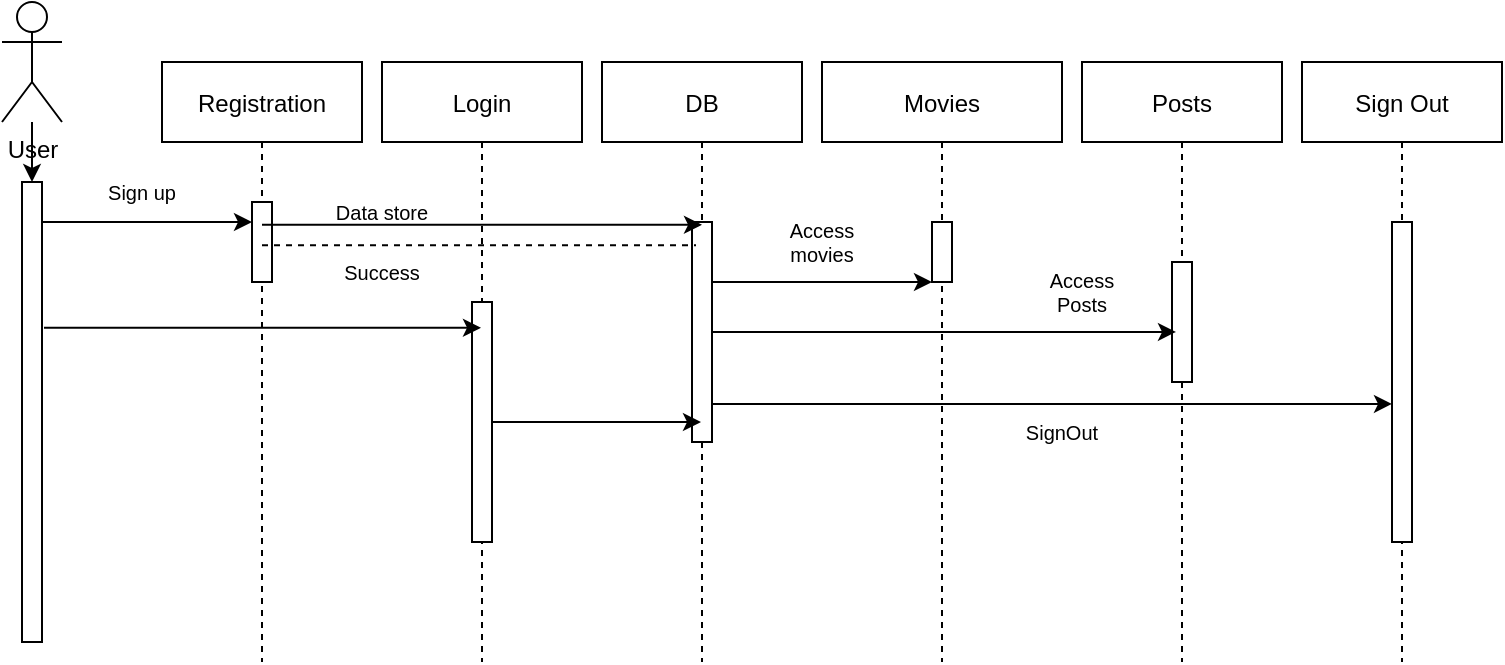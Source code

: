 <mxfile version="15.6.0" type="github">
  <diagram id="kgpKYQtTHZ0yAKxKKP6v" name="Page-1">
    <mxGraphModel dx="796" dy="462" grid="1" gridSize="10" guides="1" tooltips="1" connect="1" arrows="1" fold="1" page="1" pageScale="1" pageWidth="850" pageHeight="1100" math="0" shadow="0">
      <root>
        <mxCell id="0" />
        <mxCell id="1" parent="0" />
        <mxCell id="3nuBFxr9cyL0pnOWT2aG-1" value="Registration" style="shape=umlLifeline;perimeter=lifelinePerimeter;container=1;collapsible=0;recursiveResize=0;rounded=0;shadow=0;strokeWidth=1;" parent="1" vertex="1">
          <mxGeometry x="120" y="80" width="100" height="300" as="geometry" />
        </mxCell>
        <mxCell id="3nuBFxr9cyL0pnOWT2aG-2" value="" style="points=[];perimeter=orthogonalPerimeter;rounded=0;shadow=0;strokeWidth=1;" parent="3nuBFxr9cyL0pnOWT2aG-1" vertex="1">
          <mxGeometry x="45" y="70" width="10" height="40" as="geometry" />
        </mxCell>
        <mxCell id="eDxwZ_IVl8I4qjwxRsdg-15" value="Sign up" style="text;html=1;strokeColor=none;fillColor=none;align=center;verticalAlign=middle;whiteSpace=wrap;rounded=0;fontSize=10;" vertex="1" parent="3nuBFxr9cyL0pnOWT2aG-1">
          <mxGeometry x="-40" y="50" width="60" height="30" as="geometry" />
        </mxCell>
        <mxCell id="3nuBFxr9cyL0pnOWT2aG-5" value="Login" style="shape=umlLifeline;perimeter=lifelinePerimeter;container=1;collapsible=0;recursiveResize=0;rounded=0;shadow=0;strokeWidth=1;" parent="1" vertex="1">
          <mxGeometry x="230" y="80" width="100" height="300" as="geometry" />
        </mxCell>
        <mxCell id="3nuBFxr9cyL0pnOWT2aG-6" value="" style="points=[];perimeter=orthogonalPerimeter;rounded=0;shadow=0;strokeWidth=1;" parent="3nuBFxr9cyL0pnOWT2aG-5" vertex="1">
          <mxGeometry x="45" y="120" width="10" height="120" as="geometry" />
        </mxCell>
        <mxCell id="eDxwZ_IVl8I4qjwxRsdg-18" value="Data store" style="text;html=1;strokeColor=none;fillColor=none;align=center;verticalAlign=middle;whiteSpace=wrap;rounded=0;fontSize=10;" vertex="1" parent="3nuBFxr9cyL0pnOWT2aG-5">
          <mxGeometry x="-30" y="60" width="60" height="30" as="geometry" />
        </mxCell>
        <mxCell id="eDxwZ_IVl8I4qjwxRsdg-38" value="" style="edgeStyle=orthogonalEdgeStyle;rounded=0;orthogonalLoop=1;jettySize=auto;html=1;fontSize=10;" edge="1" parent="1" source="eDxwZ_IVl8I4qjwxRsdg-1" target="eDxwZ_IVl8I4qjwxRsdg-5">
          <mxGeometry relative="1" as="geometry" />
        </mxCell>
        <mxCell id="eDxwZ_IVl8I4qjwxRsdg-1" value="User" style="shape=umlActor;verticalLabelPosition=bottom;verticalAlign=top;html=1;outlineConnect=0;" vertex="1" parent="1">
          <mxGeometry x="40" y="50" width="30" height="60" as="geometry" />
        </mxCell>
        <mxCell id="eDxwZ_IVl8I4qjwxRsdg-5" value="" style="points=[];perimeter=orthogonalPerimeter;rounded=0;shadow=0;strokeWidth=1;" vertex="1" parent="1">
          <mxGeometry x="50" y="140" width="10" height="230" as="geometry" />
        </mxCell>
        <mxCell id="eDxwZ_IVl8I4qjwxRsdg-6" value="DB" style="shape=umlLifeline;perimeter=lifelinePerimeter;container=1;collapsible=0;recursiveResize=0;rounded=0;shadow=0;strokeWidth=1;" vertex="1" parent="1">
          <mxGeometry x="340" y="80" width="100" height="300" as="geometry" />
        </mxCell>
        <mxCell id="eDxwZ_IVl8I4qjwxRsdg-7" value="" style="points=[];perimeter=orthogonalPerimeter;rounded=0;shadow=0;strokeWidth=1;" vertex="1" parent="eDxwZ_IVl8I4qjwxRsdg-6">
          <mxGeometry x="45" y="80" width="10" height="110" as="geometry" />
        </mxCell>
        <mxCell id="eDxwZ_IVl8I4qjwxRsdg-8" value="Movies" style="shape=umlLifeline;perimeter=lifelinePerimeter;container=1;collapsible=0;recursiveResize=0;rounded=0;shadow=0;strokeWidth=1;" vertex="1" parent="1">
          <mxGeometry x="450" y="80" width="120" height="300" as="geometry" />
        </mxCell>
        <mxCell id="eDxwZ_IVl8I4qjwxRsdg-9" value="" style="points=[];perimeter=orthogonalPerimeter;rounded=0;shadow=0;strokeWidth=1;" vertex="1" parent="eDxwZ_IVl8I4qjwxRsdg-8">
          <mxGeometry x="55" y="80" width="10" height="30" as="geometry" />
        </mxCell>
        <mxCell id="eDxwZ_IVl8I4qjwxRsdg-27" value="Access movies" style="text;html=1;strokeColor=none;fillColor=none;align=center;verticalAlign=middle;whiteSpace=wrap;rounded=0;fontSize=10;" vertex="1" parent="eDxwZ_IVl8I4qjwxRsdg-8">
          <mxGeometry x="-30" y="75" width="60" height="30" as="geometry" />
        </mxCell>
        <mxCell id="eDxwZ_IVl8I4qjwxRsdg-10" value="Posts" style="shape=umlLifeline;perimeter=lifelinePerimeter;container=1;collapsible=0;recursiveResize=0;rounded=0;shadow=0;strokeWidth=1;" vertex="1" parent="1">
          <mxGeometry x="580" y="80" width="100" height="300" as="geometry" />
        </mxCell>
        <mxCell id="eDxwZ_IVl8I4qjwxRsdg-11" value="" style="points=[];perimeter=orthogonalPerimeter;rounded=0;shadow=0;strokeWidth=1;" vertex="1" parent="eDxwZ_IVl8I4qjwxRsdg-10">
          <mxGeometry x="45" y="100" width="10" height="60" as="geometry" />
        </mxCell>
        <mxCell id="eDxwZ_IVl8I4qjwxRsdg-31" value="Access Posts" style="text;html=1;strokeColor=none;fillColor=none;align=center;verticalAlign=middle;whiteSpace=wrap;rounded=0;fontSize=10;" vertex="1" parent="eDxwZ_IVl8I4qjwxRsdg-10">
          <mxGeometry x="-30" y="100" width="60" height="30" as="geometry" />
        </mxCell>
        <mxCell id="eDxwZ_IVl8I4qjwxRsdg-36" value="SignOut" style="text;html=1;strokeColor=none;fillColor=none;align=center;verticalAlign=middle;whiteSpace=wrap;rounded=0;fontSize=10;" vertex="1" parent="eDxwZ_IVl8I4qjwxRsdg-10">
          <mxGeometry x="-40" y="170" width="60" height="30" as="geometry" />
        </mxCell>
        <mxCell id="eDxwZ_IVl8I4qjwxRsdg-12" value="Sign Out" style="shape=umlLifeline;perimeter=lifelinePerimeter;container=1;collapsible=0;recursiveResize=0;rounded=0;shadow=0;strokeWidth=1;" vertex="1" parent="1">
          <mxGeometry x="690" y="80" width="100" height="300" as="geometry" />
        </mxCell>
        <mxCell id="eDxwZ_IVl8I4qjwxRsdg-13" value="" style="points=[];perimeter=orthogonalPerimeter;rounded=0;shadow=0;strokeWidth=1;" vertex="1" parent="eDxwZ_IVl8I4qjwxRsdg-12">
          <mxGeometry x="45" y="80" width="10" height="160" as="geometry" />
        </mxCell>
        <mxCell id="eDxwZ_IVl8I4qjwxRsdg-14" value="" style="endArrow=classic;html=1;rounded=0;" edge="1" parent="1" source="eDxwZ_IVl8I4qjwxRsdg-5" target="3nuBFxr9cyL0pnOWT2aG-2">
          <mxGeometry width="50" height="50" relative="1" as="geometry">
            <mxPoint x="280" y="210" as="sourcePoint" />
            <mxPoint x="330" y="160" as="targetPoint" />
            <Array as="points">
              <mxPoint x="130" y="160" />
            </Array>
          </mxGeometry>
        </mxCell>
        <mxCell id="eDxwZ_IVl8I4qjwxRsdg-17" value="" style="endArrow=classic;html=1;rounded=0;fontSize=10;entryX=0.5;entryY=0.013;entryDx=0;entryDy=0;entryPerimeter=0;" edge="1" parent="1" source="3nuBFxr9cyL0pnOWT2aG-1" target="eDxwZ_IVl8I4qjwxRsdg-7">
          <mxGeometry width="50" height="50" relative="1" as="geometry">
            <mxPoint x="280" y="210" as="sourcePoint" />
            <mxPoint x="330" y="160" as="targetPoint" />
          </mxGeometry>
        </mxCell>
        <mxCell id="eDxwZ_IVl8I4qjwxRsdg-19" value="" style="endArrow=none;dashed=1;html=1;rounded=0;fontSize=10;entryX=0.2;entryY=0.106;entryDx=0;entryDy=0;entryPerimeter=0;" edge="1" parent="1" source="3nuBFxr9cyL0pnOWT2aG-1" target="eDxwZ_IVl8I4qjwxRsdg-7">
          <mxGeometry width="50" height="50" relative="1" as="geometry">
            <mxPoint x="280" y="210" as="sourcePoint" />
            <mxPoint x="330" y="160" as="targetPoint" />
          </mxGeometry>
        </mxCell>
        <mxCell id="eDxwZ_IVl8I4qjwxRsdg-20" value="Success" style="text;html=1;strokeColor=none;fillColor=none;align=center;verticalAlign=middle;whiteSpace=wrap;rounded=0;fontSize=10;" vertex="1" parent="1">
          <mxGeometry x="200" y="170" width="60" height="30" as="geometry" />
        </mxCell>
        <mxCell id="eDxwZ_IVl8I4qjwxRsdg-22" value="" style="endArrow=classic;html=1;rounded=0;fontSize=10;exitX=1.1;exitY=0.317;exitDx=0;exitDy=0;exitPerimeter=0;" edge="1" parent="1" source="eDxwZ_IVl8I4qjwxRsdg-5" target="3nuBFxr9cyL0pnOWT2aG-5">
          <mxGeometry width="50" height="50" relative="1" as="geometry">
            <mxPoint x="280" y="210" as="sourcePoint" />
            <mxPoint x="330" y="160" as="targetPoint" />
          </mxGeometry>
        </mxCell>
        <mxCell id="eDxwZ_IVl8I4qjwxRsdg-23" value="" style="endArrow=classic;html=1;rounded=0;fontSize=10;startArrow=none;" edge="1" parent="1" source="3nuBFxr9cyL0pnOWT2aG-6" target="eDxwZ_IVl8I4qjwxRsdg-6">
          <mxGeometry width="50" height="50" relative="1" as="geometry">
            <mxPoint x="400" y="255" as="sourcePoint" />
            <mxPoint x="330" y="160" as="targetPoint" />
          </mxGeometry>
        </mxCell>
        <mxCell id="eDxwZ_IVl8I4qjwxRsdg-34" value="" style="endArrow=classic;html=1;rounded=0;fontSize=10;entryX=0.2;entryY=0.583;entryDx=0;entryDy=0;entryPerimeter=0;" edge="1" parent="1" source="eDxwZ_IVl8I4qjwxRsdg-7" target="eDxwZ_IVl8I4qjwxRsdg-11">
          <mxGeometry width="50" height="50" relative="1" as="geometry">
            <mxPoint x="380" y="260" as="sourcePoint" />
            <mxPoint x="430" y="210" as="targetPoint" />
          </mxGeometry>
        </mxCell>
        <mxCell id="eDxwZ_IVl8I4qjwxRsdg-35" value="" style="endArrow=classic;html=1;rounded=0;fontSize=10;exitX=1;exitY=0.827;exitDx=0;exitDy=0;exitPerimeter=0;" edge="1" parent="1" source="eDxwZ_IVl8I4qjwxRsdg-7" target="eDxwZ_IVl8I4qjwxRsdg-13">
          <mxGeometry width="50" height="50" relative="1" as="geometry">
            <mxPoint x="380" y="260" as="sourcePoint" />
            <mxPoint x="430" y="210" as="targetPoint" />
          </mxGeometry>
        </mxCell>
        <mxCell id="eDxwZ_IVl8I4qjwxRsdg-37" value="" style="endArrow=classic;html=1;rounded=0;fontSize=10;" edge="1" parent="1" source="eDxwZ_IVl8I4qjwxRsdg-7" target="eDxwZ_IVl8I4qjwxRsdg-9">
          <mxGeometry width="50" height="50" relative="1" as="geometry">
            <mxPoint x="380" y="270" as="sourcePoint" />
            <mxPoint x="430" y="220" as="targetPoint" />
          </mxGeometry>
        </mxCell>
      </root>
    </mxGraphModel>
  </diagram>
</mxfile>
